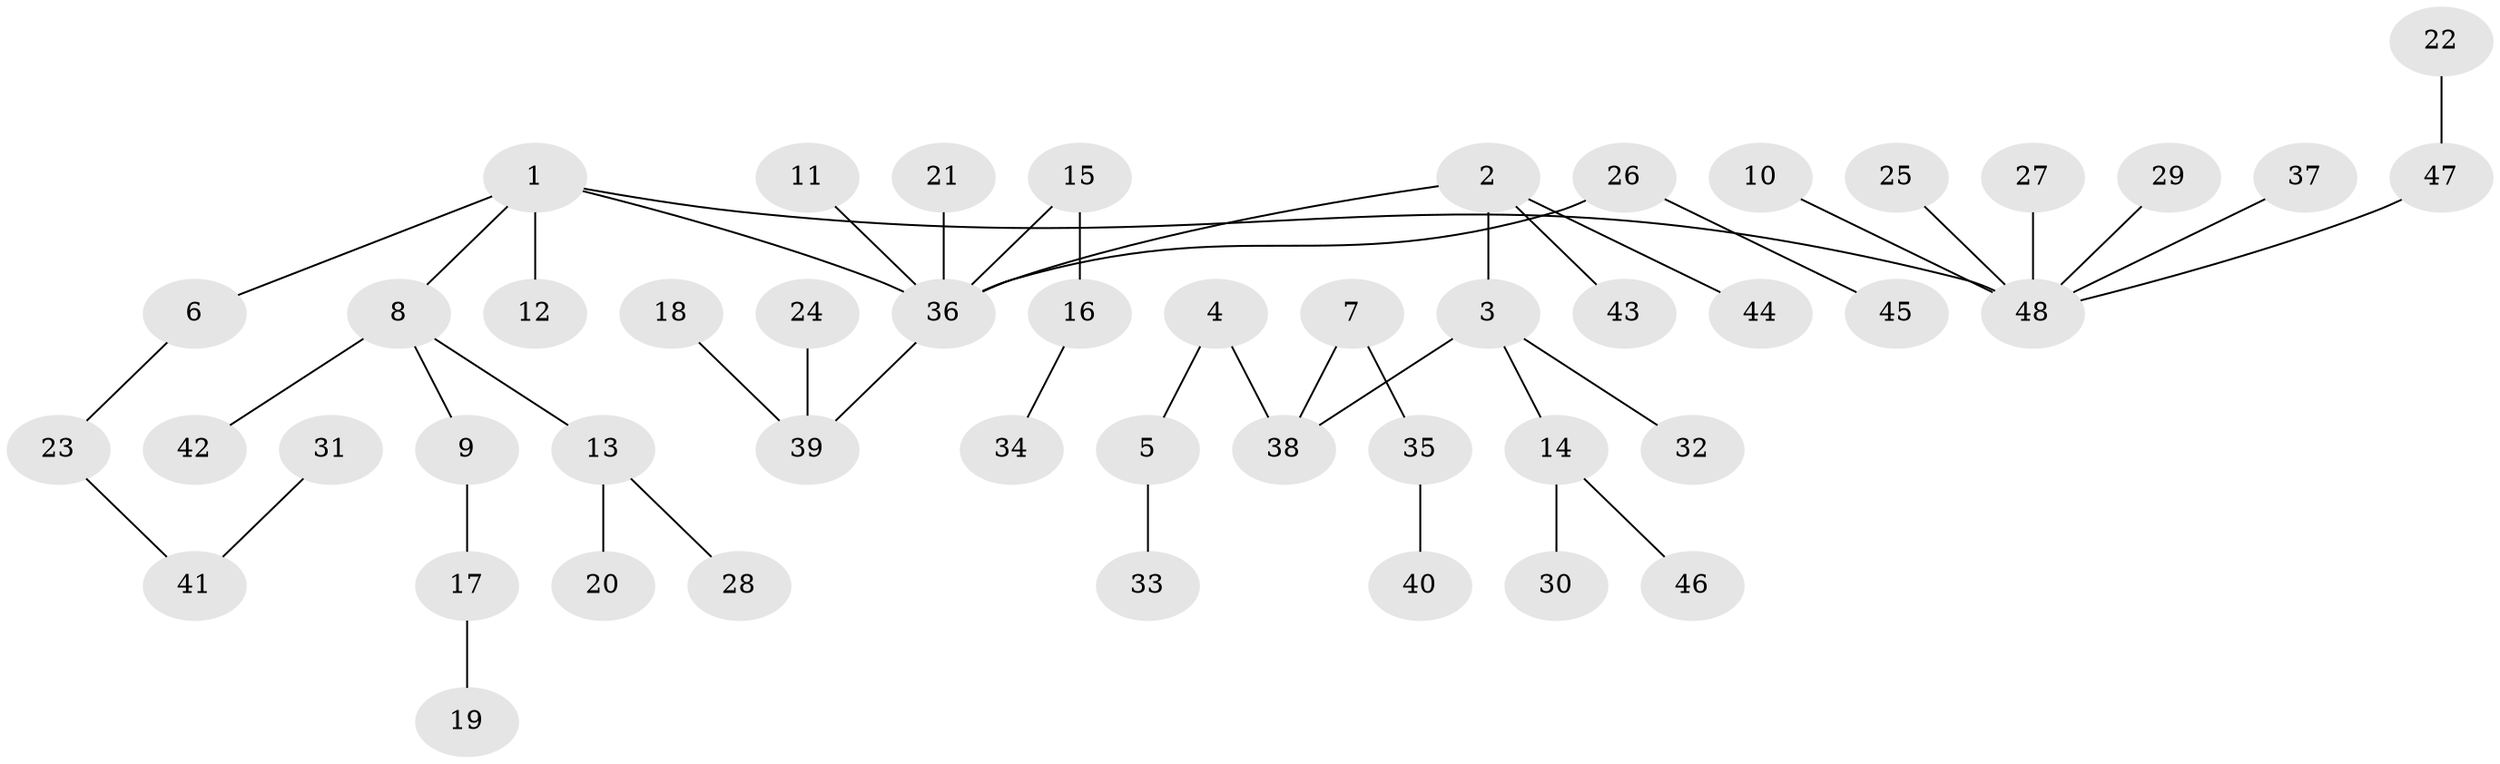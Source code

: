 // original degree distribution, {5: 0.029411764705882353, 8: 0.029411764705882353, 3: 0.08823529411764706, 4: 0.07352941176470588, 2: 0.25, 1: 0.5294117647058824}
// Generated by graph-tools (version 1.1) at 2025/37/03/04/25 23:37:30]
// undirected, 48 vertices, 47 edges
graph export_dot {
  node [color=gray90,style=filled];
  1;
  2;
  3;
  4;
  5;
  6;
  7;
  8;
  9;
  10;
  11;
  12;
  13;
  14;
  15;
  16;
  17;
  18;
  19;
  20;
  21;
  22;
  23;
  24;
  25;
  26;
  27;
  28;
  29;
  30;
  31;
  32;
  33;
  34;
  35;
  36;
  37;
  38;
  39;
  40;
  41;
  42;
  43;
  44;
  45;
  46;
  47;
  48;
  1 -- 6 [weight=1.0];
  1 -- 8 [weight=1.0];
  1 -- 12 [weight=1.0];
  1 -- 36 [weight=1.0];
  1 -- 48 [weight=1.0];
  2 -- 3 [weight=1.0];
  2 -- 36 [weight=1.0];
  2 -- 43 [weight=1.0];
  2 -- 44 [weight=1.0];
  3 -- 14 [weight=1.0];
  3 -- 32 [weight=1.0];
  3 -- 38 [weight=1.0];
  4 -- 5 [weight=1.0];
  4 -- 38 [weight=1.0];
  5 -- 33 [weight=1.0];
  6 -- 23 [weight=1.0];
  7 -- 35 [weight=1.0];
  7 -- 38 [weight=1.0];
  8 -- 9 [weight=1.0];
  8 -- 13 [weight=1.0];
  8 -- 42 [weight=1.0];
  9 -- 17 [weight=1.0];
  10 -- 48 [weight=1.0];
  11 -- 36 [weight=1.0];
  13 -- 20 [weight=1.0];
  13 -- 28 [weight=1.0];
  14 -- 30 [weight=1.0];
  14 -- 46 [weight=1.0];
  15 -- 16 [weight=1.0];
  15 -- 36 [weight=1.0];
  16 -- 34 [weight=1.0];
  17 -- 19 [weight=1.0];
  18 -- 39 [weight=1.0];
  21 -- 36 [weight=1.0];
  22 -- 47 [weight=1.0];
  23 -- 41 [weight=1.0];
  24 -- 39 [weight=1.0];
  25 -- 48 [weight=1.0];
  26 -- 36 [weight=1.0];
  26 -- 45 [weight=1.0];
  27 -- 48 [weight=1.0];
  29 -- 48 [weight=1.0];
  31 -- 41 [weight=1.0];
  35 -- 40 [weight=1.0];
  36 -- 39 [weight=1.0];
  37 -- 48 [weight=1.0];
  47 -- 48 [weight=1.0];
}
